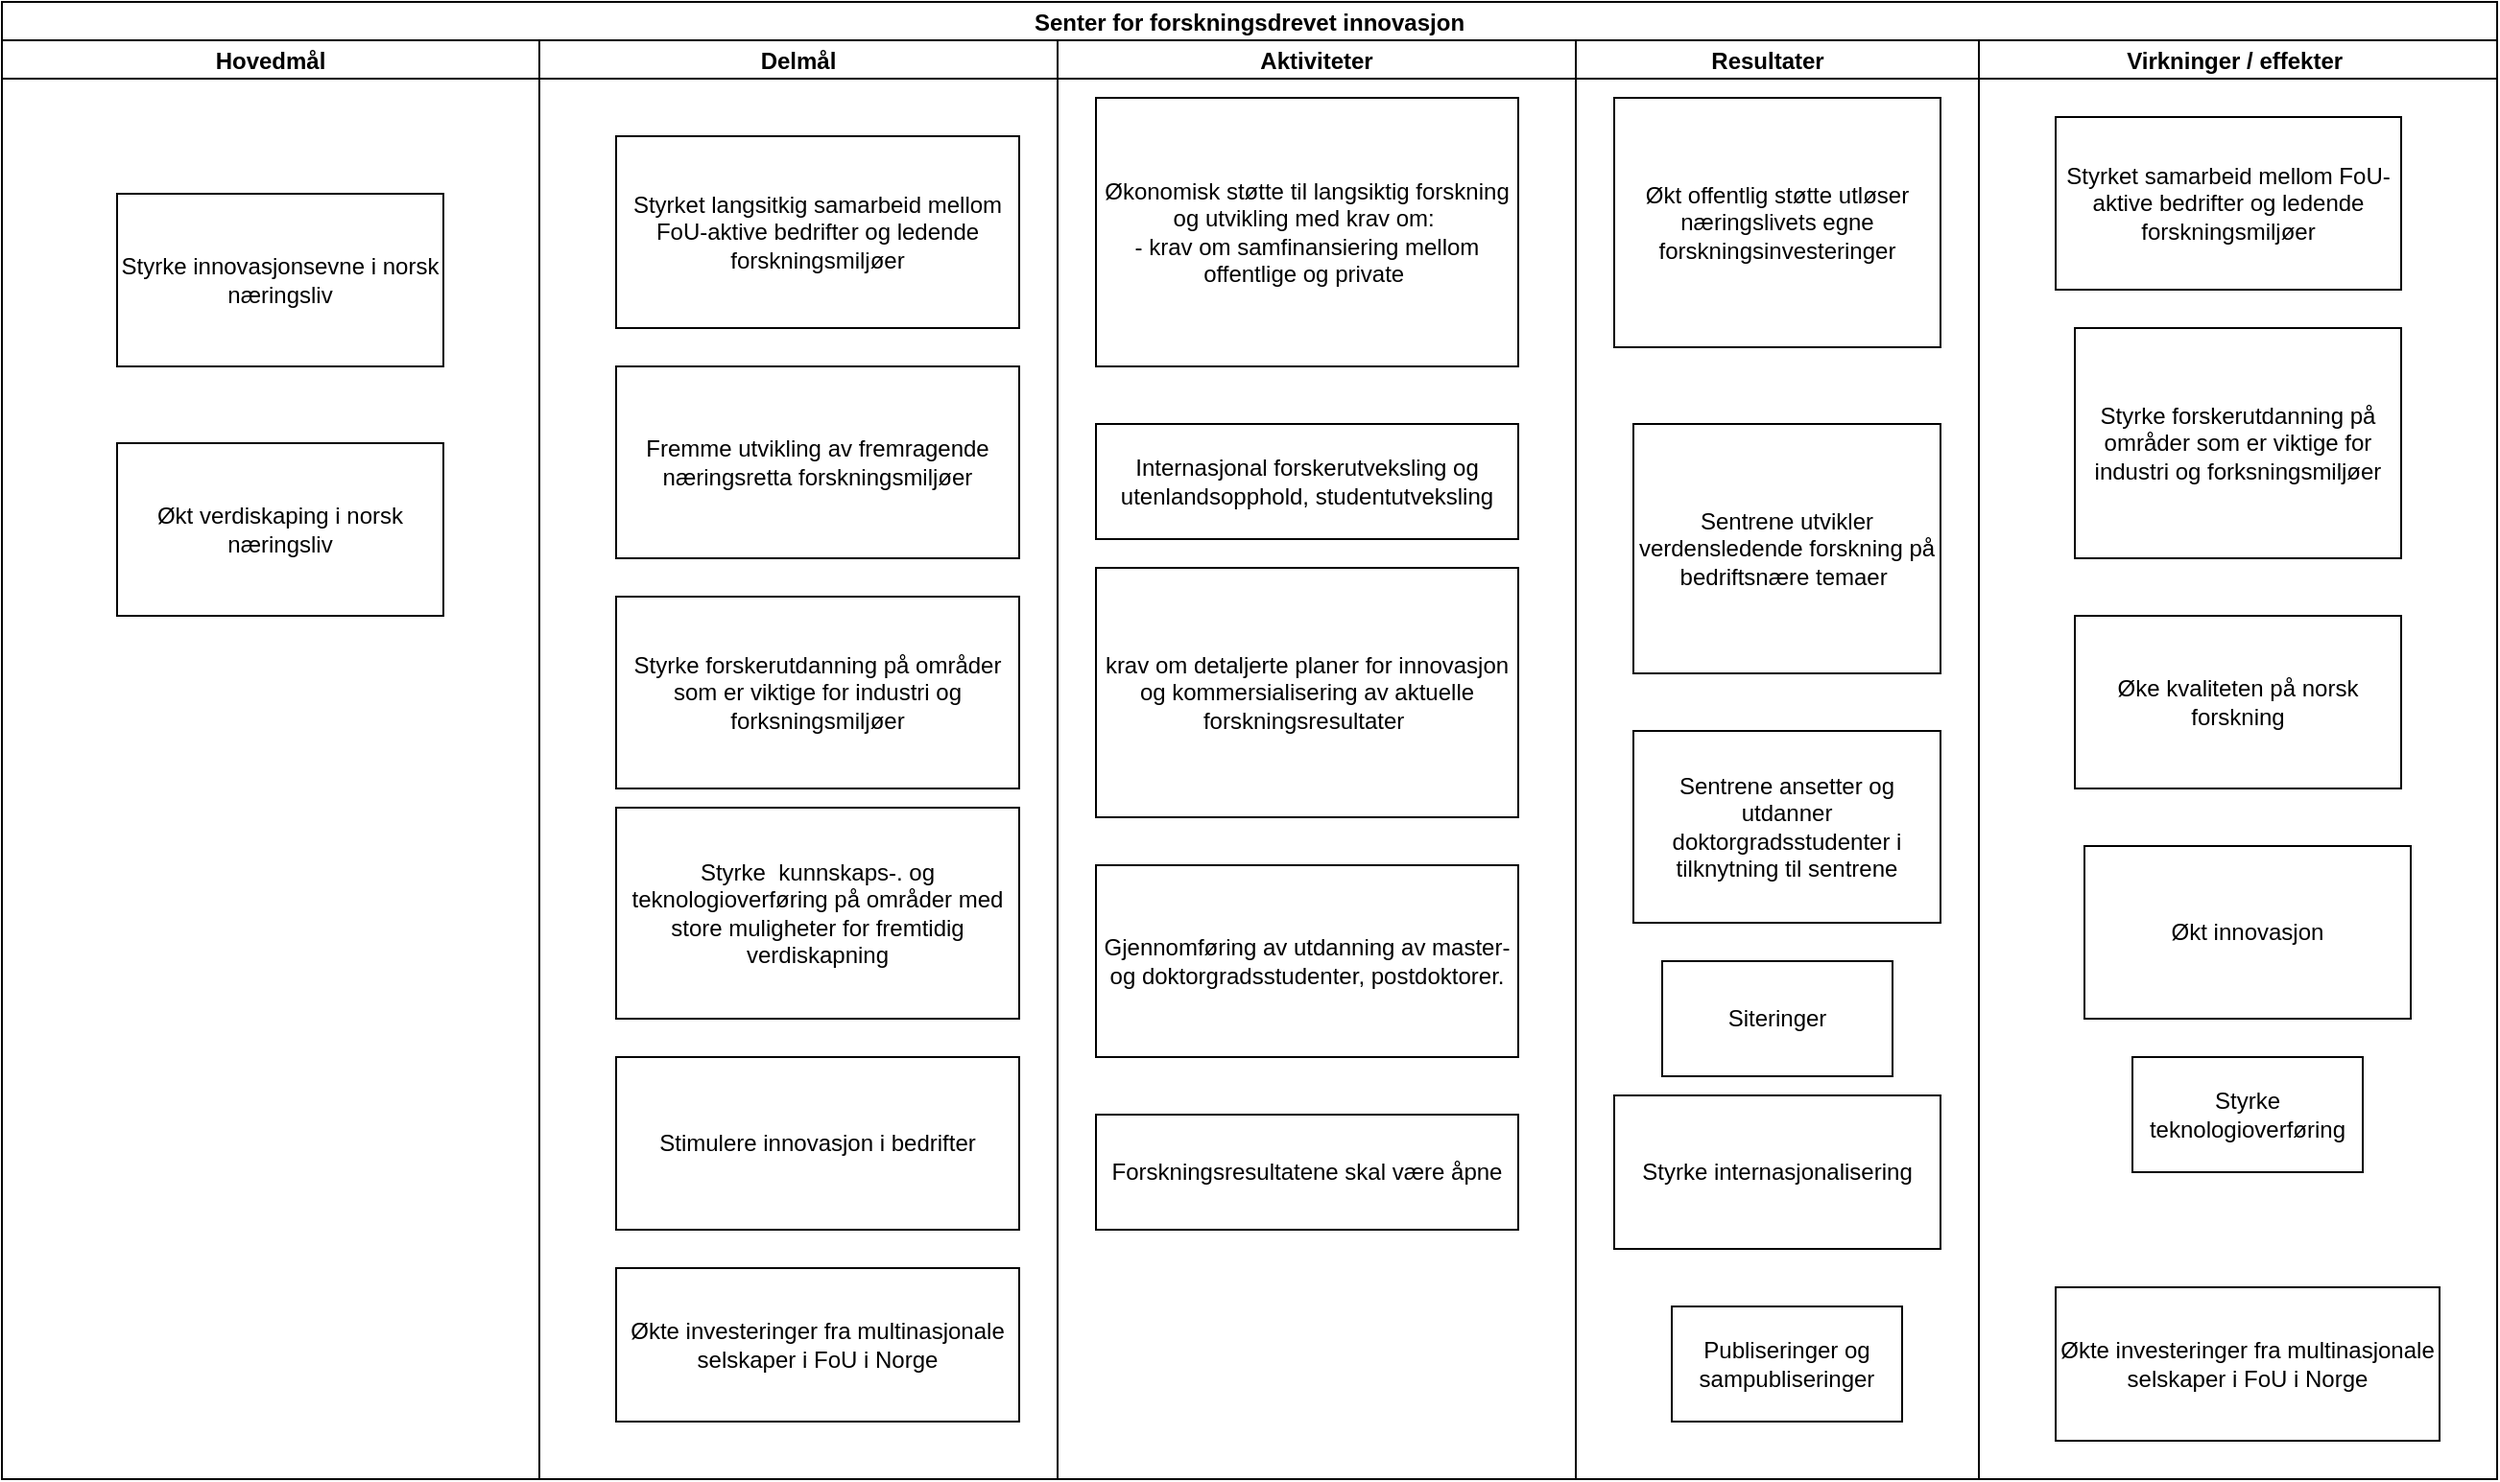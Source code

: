 <mxfile version="16.5.6" type="github" pages="2">
  <diagram id="gUhN11qYkWxtTLKya9Cd" name="SFI">
    <mxGraphModel dx="2062" dy="1065" grid="1" gridSize="10" guides="1" tooltips="1" connect="1" arrows="1" fold="1" page="1" pageScale="1" pageWidth="827" pageHeight="1169" math="0" shadow="0">
      <root>
        <mxCell id="0" />
        <mxCell id="1" parent="0" />
        <mxCell id="otaZ61-eJIEUoGd5LH7k-2" value="Senter for forskningsdrevet innovasjon" style="swimlane;childLayout=stackLayout;resizeParent=1;resizeParentMax=0;startSize=20;" parent="1" vertex="1">
          <mxGeometry x="230" y="100" width="1300" height="770" as="geometry" />
        </mxCell>
        <mxCell id="pSStkDloC_WOc6RokfLj-7" value="Hovedmål" style="swimlane;startSize=20;" parent="otaZ61-eJIEUoGd5LH7k-2" vertex="1">
          <mxGeometry y="20" width="280" height="750" as="geometry">
            <mxRectangle y="20" width="30" height="460" as="alternateBounds" />
          </mxGeometry>
        </mxCell>
        <mxCell id="bZppvEKKBneNjKFNrnZ_-33" value="Styrke innovasjonsevne i norsk næringsliv" style="whiteSpace=wrap;html=1;" parent="pSStkDloC_WOc6RokfLj-7" vertex="1">
          <mxGeometry x="60" y="80" width="170" height="90" as="geometry" />
        </mxCell>
        <mxCell id="bZppvEKKBneNjKFNrnZ_-40" value="Økt verdiskaping i norsk næringsliv" style="whiteSpace=wrap;html=1;" parent="pSStkDloC_WOc6RokfLj-7" vertex="1">
          <mxGeometry x="60" y="210" width="170" height="90" as="geometry" />
        </mxCell>
        <mxCell id="otaZ61-eJIEUoGd5LH7k-3" value="Delmål" style="swimlane;startSize=20;" parent="otaZ61-eJIEUoGd5LH7k-2" vertex="1">
          <mxGeometry x="280" y="20" width="270" height="750" as="geometry">
            <mxRectangle y="20" width="30" height="460" as="alternateBounds" />
          </mxGeometry>
        </mxCell>
        <mxCell id="pSStkDloC_WOc6RokfLj-10" value="Styrke forskerutdanning på områder som er viktige for industri og forksningsmiljøer" style="whiteSpace=wrap;html=1;" parent="otaZ61-eJIEUoGd5LH7k-3" vertex="1">
          <mxGeometry x="40" y="290" width="210" height="100" as="geometry" />
        </mxCell>
        <mxCell id="pSStkDloC_WOc6RokfLj-12" value="Økte investeringer fra multinasjonale selskaper i FoU i Norge" style="whiteSpace=wrap;html=1;" parent="otaZ61-eJIEUoGd5LH7k-3" vertex="1">
          <mxGeometry x="40" y="640" width="210" height="80" as="geometry" />
        </mxCell>
        <mxCell id="pSStkDloC_WOc6RokfLj-13" value="Fremme utvikling av fremragende næringsretta forskningsmiljøer" style="whiteSpace=wrap;html=1;" parent="otaZ61-eJIEUoGd5LH7k-3" vertex="1">
          <mxGeometry x="40" y="170" width="210" height="100" as="geometry" />
        </mxCell>
        <mxCell id="pSStkDloC_WOc6RokfLj-14" value="Styrket langsitkig samarbeid mellom FoU-aktive bedrifter og ledende forskningsmiljøer" style="whiteSpace=wrap;html=1;" parent="otaZ61-eJIEUoGd5LH7k-3" vertex="1">
          <mxGeometry x="40" y="50" width="210" height="100" as="geometry" />
        </mxCell>
        <mxCell id="pSStkDloC_WOc6RokfLj-15" value="Styrke&amp;nbsp; kunnskaps-. og teknologioverføring på områder med store muligheter for fremtidig verdiskapning&lt;br&gt;" style="whiteSpace=wrap;html=1;" parent="otaZ61-eJIEUoGd5LH7k-3" vertex="1">
          <mxGeometry x="40" y="400" width="210" height="110" as="geometry" />
        </mxCell>
        <mxCell id="pSStkDloC_WOc6RokfLj-11" value="Stimulere innovasjon i bedrifter" style="whiteSpace=wrap;html=1;" parent="otaZ61-eJIEUoGd5LH7k-3" vertex="1">
          <mxGeometry x="40" y="530" width="210" height="90" as="geometry" />
        </mxCell>
        <mxCell id="9w3HFqVNliFKd6ctjNXA-14" style="edgeStyle=orthogonalEdgeStyle;rounded=0;orthogonalLoop=1;jettySize=auto;html=1;" parent="otaZ61-eJIEUoGd5LH7k-2" edge="1">
          <mxGeometry relative="1" as="geometry">
            <mxPoint x="770" y="115" as="sourcePoint" />
            <mxPoint x="715" y="90" as="targetPoint" />
          </mxGeometry>
        </mxCell>
        <mxCell id="bZppvEKKBneNjKFNrnZ_-17" value="Aktiviteter" style="swimlane;startSize=20;" parent="otaZ61-eJIEUoGd5LH7k-2" vertex="1">
          <mxGeometry x="550" y="20" width="270" height="750" as="geometry">
            <mxRectangle y="20" width="30" height="460" as="alternateBounds" />
          </mxGeometry>
        </mxCell>
        <mxCell id="bZppvEKKBneNjKFNrnZ_-18" value="Økonomisk støtte til langsiktig forskning og utvikling med krav om:&amp;nbsp;&lt;br&gt;- krav om samfinansiering mellom offentlige og private&amp;nbsp;" style="whiteSpace=wrap;html=1;" parent="bZppvEKKBneNjKFNrnZ_-17" vertex="1">
          <mxGeometry x="20" y="30" width="220" height="140" as="geometry" />
        </mxCell>
        <mxCell id="bZppvEKKBneNjKFNrnZ_-47" value="&lt;span&gt;krav om detaljerte planer for innovasjon og kommersialisering av aktuelle forskningsresultater&amp;nbsp;&lt;/span&gt;" style="whiteSpace=wrap;html=1;" parent="bZppvEKKBneNjKFNrnZ_-17" vertex="1">
          <mxGeometry x="20" y="275" width="220" height="130" as="geometry" />
        </mxCell>
        <mxCell id="bZppvEKKBneNjKFNrnZ_-19" value="Resultater   " style="swimlane;startSize=20;" parent="otaZ61-eJIEUoGd5LH7k-2" vertex="1">
          <mxGeometry x="820" y="20" width="210" height="750" as="geometry">
            <mxRectangle y="20" width="30" height="460" as="alternateBounds" />
          </mxGeometry>
        </mxCell>
        <mxCell id="bZppvEKKBneNjKFNrnZ_-20" value="Økt offentlig støtte utløser næringslivets egne forskningsinvesteringer" style="whiteSpace=wrap;html=1;" parent="bZppvEKKBneNjKFNrnZ_-19" vertex="1">
          <mxGeometry x="20" y="30" width="170" height="130" as="geometry" />
        </mxCell>
        <mxCell id="bZppvEKKBneNjKFNrnZ_-21" value="Sentrene utvikler verdensledende forskning på bedriftsnære temaer&amp;nbsp;" style="whiteSpace=wrap;html=1;" parent="bZppvEKKBneNjKFNrnZ_-19" vertex="1">
          <mxGeometry x="30" y="200" width="160" height="130" as="geometry" />
        </mxCell>
        <mxCell id="bZppvEKKBneNjKFNrnZ_-22" value="Sentrene ansetter og utdanner doktorgradsstudenter i tilknytning til sentrene" style="whiteSpace=wrap;html=1;" parent="bZppvEKKBneNjKFNrnZ_-19" vertex="1">
          <mxGeometry x="30" y="360" width="160" height="100" as="geometry" />
        </mxCell>
        <mxCell id="bZppvEKKBneNjKFNrnZ_-44" value="Publiseringer og sampubliseringer" style="whiteSpace=wrap;html=1;" parent="bZppvEKKBneNjKFNrnZ_-19" vertex="1">
          <mxGeometry x="50" y="660" width="120" height="60" as="geometry" />
        </mxCell>
        <mxCell id="bZppvEKKBneNjKFNrnZ_-41" value="Siteringer" style="whiteSpace=wrap;html=1;" parent="bZppvEKKBneNjKFNrnZ_-19" vertex="1">
          <mxGeometry x="45" y="480" width="120" height="60" as="geometry" />
        </mxCell>
        <mxCell id="bZppvEKKBneNjKFNrnZ_-24" value="Styrke internasjonalisering" style="whiteSpace=wrap;html=1;" parent="bZppvEKKBneNjKFNrnZ_-19" vertex="1">
          <mxGeometry x="20" y="550" width="170" height="80" as="geometry" />
        </mxCell>
        <mxCell id="bZppvEKKBneNjKFNrnZ_-23" value="Virkninger / effekter " style="swimlane;startSize=20;" parent="otaZ61-eJIEUoGd5LH7k-2" vertex="1">
          <mxGeometry x="1030" y="20" width="270" height="750" as="geometry">
            <mxRectangle x="120" y="20" width="30" height="460" as="alternateBounds" />
          </mxGeometry>
        </mxCell>
        <mxCell id="bZppvEKKBneNjKFNrnZ_-25" value="Styrke forskerutdanning på områder som er viktige for industri og forksningsmiljøer" style="whiteSpace=wrap;html=1;" parent="bZppvEKKBneNjKFNrnZ_-23" vertex="1">
          <mxGeometry x="50" y="150" width="170" height="120" as="geometry" />
        </mxCell>
        <mxCell id="bZppvEKKBneNjKFNrnZ_-26" value="Økt innovasjon" style="whiteSpace=wrap;html=1;" parent="bZppvEKKBneNjKFNrnZ_-23" vertex="1">
          <mxGeometry x="55" y="420" width="170" height="90" as="geometry" />
        </mxCell>
        <mxCell id="bZppvEKKBneNjKFNrnZ_-27" value="Økte investeringer fra multinasjonale selskaper i FoU i Norge" style="whiteSpace=wrap;html=1;" parent="bZppvEKKBneNjKFNrnZ_-23" vertex="1">
          <mxGeometry x="40" y="650" width="200" height="80" as="geometry" />
        </mxCell>
        <mxCell id="bZppvEKKBneNjKFNrnZ_-28" value="Øke kvaliteten på norsk forskning" style="whiteSpace=wrap;html=1;" parent="bZppvEKKBneNjKFNrnZ_-23" vertex="1">
          <mxGeometry x="50" y="300" width="170" height="90" as="geometry" />
        </mxCell>
        <mxCell id="bZppvEKKBneNjKFNrnZ_-29" value="Styrket samarbeid mellom FoU-aktive bedrifter og ledende forskningsmiljøer" style="whiteSpace=wrap;html=1;" parent="bZppvEKKBneNjKFNrnZ_-23" vertex="1">
          <mxGeometry x="40" y="40" width="180" height="90" as="geometry" />
        </mxCell>
        <mxCell id="bZppvEKKBneNjKFNrnZ_-30" value="Styrke teknologioverføring" style="whiteSpace=wrap;html=1;" parent="bZppvEKKBneNjKFNrnZ_-23" vertex="1">
          <mxGeometry x="80" y="530" width="120" height="60" as="geometry" />
        </mxCell>
        <mxCell id="bZppvEKKBneNjKFNrnZ_-46" value="Internasjonal forskerutveksling og utenlandsopphold, studentutveksling" style="whiteSpace=wrap;html=1;" parent="1" vertex="1">
          <mxGeometry x="800" y="320" width="220" height="60" as="geometry" />
        </mxCell>
        <mxCell id="bZppvEKKBneNjKFNrnZ_-48" value="Gjennomføring av utdanning av master- og doktorgradsstudenter, postdoktorer." style="whiteSpace=wrap;html=1;" parent="1" vertex="1">
          <mxGeometry x="800" y="550" width="220" height="100" as="geometry" />
        </mxCell>
        <mxCell id="bZppvEKKBneNjKFNrnZ_-49" value="Forskningsresultatene skal være åpne" style="whiteSpace=wrap;html=1;" parent="1" vertex="1">
          <mxGeometry x="800" y="680" width="220" height="60" as="geometry" />
        </mxCell>
      </root>
    </mxGraphModel>
  </diagram>
  <diagram id="GnxYjJJU_Q2qJeFFX82j" name="Norsk katapult">
    <mxGraphModel dx="2062" dy="1122" grid="1" gridSize="10" guides="1" tooltips="1" connect="1" arrows="1" fold="1" page="1" pageScale="1" pageWidth="827" pageHeight="1169" math="0" shadow="0">
      <root>
        <mxCell id="_NEAXVzucMWPq2dvhj8u-0" />
        <mxCell id="_NEAXVzucMWPq2dvhj8u-1" parent="_NEAXVzucMWPq2dvhj8u-0" />
        <mxCell id="LS0OI3Ib33P197It_zkW-0" value="Norsk katapult" style="swimlane;childLayout=stackLayout;resizeParent=1;resizeParentMax=0;startSize=20;" vertex="1" parent="_NEAXVzucMWPq2dvhj8u-1">
          <mxGeometry x="230" y="100" width="1300" height="770" as="geometry" />
        </mxCell>
        <mxCell id="LS0OI3Ib33P197It_zkW-1" value="Hovedmål" style="swimlane;startSize=20;" vertex="1" parent="LS0OI3Ib33P197It_zkW-0">
          <mxGeometry y="20" width="280" height="750" as="geometry">
            <mxRectangle y="20" width="30" height="460" as="alternateBounds" />
          </mxGeometry>
        </mxCell>
        <mxCell id="LS0OI3Ib33P197It_zkW-2" value="Bedre verdiskaping i NOrge" style="whiteSpace=wrap;html=1;" vertex="1" parent="LS0OI3Ib33P197It_zkW-1">
          <mxGeometry x="60" y="180" width="170" height="90" as="geometry" />
        </mxCell>
        <mxCell id="LS0OI3Ib33P197It_zkW-3" value="Styrke bedrifters konkurranseevne" style="whiteSpace=wrap;html=1;" vertex="1" parent="LS0OI3Ib33P197It_zkW-1">
          <mxGeometry x="60" y="60" width="170" height="90" as="geometry" />
        </mxCell>
        <mxCell id="LS0OI3Ib33P197It_zkW-4" value="Delmål" style="swimlane;startSize=20;" vertex="1" parent="LS0OI3Ib33P197It_zkW-0">
          <mxGeometry x="280" y="20" width="270" height="750" as="geometry">
            <mxRectangle y="20" width="30" height="460" as="alternateBounds" />
          </mxGeometry>
        </mxCell>
        <mxCell id="LS0OI3Ib33P197It_zkW-29" value="Bidra til at bedrifter raskere, rimeligere og bedre evner å utvikle idéer fra konseptstadiet og frem til markedsintroduksjon&amp;nbsp;&amp;nbsp;" style="whiteSpace=wrap;html=1;" vertex="1" parent="LS0OI3Ib33P197It_zkW-4">
          <mxGeometry x="50" y="60" width="170" height="90" as="geometry" />
        </mxCell>
        <mxCell id="LS0OI3Ib33P197It_zkW-30" value="Bygge innovasjonskapasitet" style="whiteSpace=wrap;html=1;" vertex="1" parent="LS0OI3Ib33P197It_zkW-4">
          <mxGeometry x="50" y="180" width="170" height="90" as="geometry" />
        </mxCell>
        <mxCell id="LS0OI3Ib33P197It_zkW-31" value="Tilgjengeliggjøre innovasjonskapasitet for hele landet" style="whiteSpace=wrap;html=1;" vertex="1" parent="LS0OI3Ib33P197It_zkW-4">
          <mxGeometry x="50" y="290" width="170" height="90" as="geometry" />
        </mxCell>
        <mxCell id="0ouoTLWdIfDusZx9ftZH-1" value="Delmål for sentrene" style="whiteSpace=wrap;html=1;" vertex="1" parent="LS0OI3Ib33P197It_zkW-4">
          <mxGeometry x="75" y="490" width="120" height="60" as="geometry" />
        </mxCell>
        <mxCell id="0ouoTLWdIfDusZx9ftZH-2" value="Delmål for bedriftene som bruker sentrene" style="whiteSpace=wrap;html=1;" vertex="1" parent="LS0OI3Ib33P197It_zkW-4">
          <mxGeometry x="30" y="600" width="120" height="60" as="geometry" />
        </mxCell>
        <mxCell id="LS0OI3Ib33P197It_zkW-12" value="Aktiviteter" style="swimlane;startSize=20;" vertex="1" parent="LS0OI3Ib33P197It_zkW-0">
          <mxGeometry x="550" y="20" width="270" height="750" as="geometry">
            <mxRectangle y="20" width="30" height="460" as="alternateBounds" />
          </mxGeometry>
        </mxCell>
        <mxCell id="LS0OI3Ib33P197It_zkW-36" value="" style="edgeStyle=orthogonalEdgeStyle;rounded=0;orthogonalLoop=1;jettySize=auto;html=1;" edge="1" parent="LS0OI3Ib33P197It_zkW-12" source="LS0OI3Ib33P197It_zkW-32" target="LS0OI3Ib33P197It_zkW-35">
          <mxGeometry relative="1" as="geometry" />
        </mxCell>
        <mxCell id="LS0OI3Ib33P197It_zkW-32" value="Etablere 7-9 katapult-sentre på områder av stor verdi for fremtidens industri i Norge" style="whiteSpace=wrap;html=1;" vertex="1" parent="LS0OI3Ib33P197It_zkW-12">
          <mxGeometry x="60" y="60" width="150" height="110" as="geometry" />
        </mxCell>
        <mxCell id="LS0OI3Ib33P197It_zkW-38" value="" style="edgeStyle=orthogonalEdgeStyle;rounded=0;orthogonalLoop=1;jettySize=auto;html=1;" edge="1" parent="LS0OI3Ib33P197It_zkW-12" source="LS0OI3Ib33P197It_zkW-35" target="LS0OI3Ib33P197It_zkW-37">
          <mxGeometry relative="1" as="geometry" />
        </mxCell>
        <mxCell id="LS0OI3Ib33P197It_zkW-35" value="Etablere senter med testkapasitet, teknologi og kompetanse" style="whiteSpace=wrap;html=1;" vertex="1" parent="LS0OI3Ib33P197It_zkW-12">
          <mxGeometry x="40" y="260" width="190" height="100" as="geometry" />
        </mxCell>
        <mxCell id="LS0OI3Ib33P197It_zkW-37" value="Tilgjengeliggjøre kapasiteten for små- og mellomstore bedrifter i hele landet." style="whiteSpace=wrap;html=1;" vertex="1" parent="LS0OI3Ib33P197It_zkW-12">
          <mxGeometry x="50" y="400" width="170" height="110" as="geometry" />
        </mxCell>
        <mxCell id="LS0OI3Ib33P197It_zkW-15" value="Resultater   " style="swimlane;startSize=20;" vertex="1" parent="LS0OI3Ib33P197It_zkW-0">
          <mxGeometry x="820" y="20" width="210" height="750" as="geometry">
            <mxRectangle y="20" width="30" height="460" as="alternateBounds" />
          </mxGeometry>
        </mxCell>
        <mxCell id="LS0OI3Ib33P197It_zkW-22" value="Virkninger / effekter " style="swimlane;startSize=20;" vertex="1" parent="LS0OI3Ib33P197It_zkW-0">
          <mxGeometry x="1030" y="20" width="270" height="750" as="geometry">
            <mxRectangle x="120" y="20" width="30" height="460" as="alternateBounds" />
          </mxGeometry>
        </mxCell>
        <mxCell id="0ouoTLWdIfDusZx9ftZH-0" value="Delmål for ordningen" style="whiteSpace=wrap;html=1;" vertex="1" parent="_NEAXVzucMWPq2dvhj8u-1">
          <mxGeometry x="570" y="520" width="120" height="60" as="geometry" />
        </mxCell>
      </root>
    </mxGraphModel>
  </diagram>
</mxfile>
